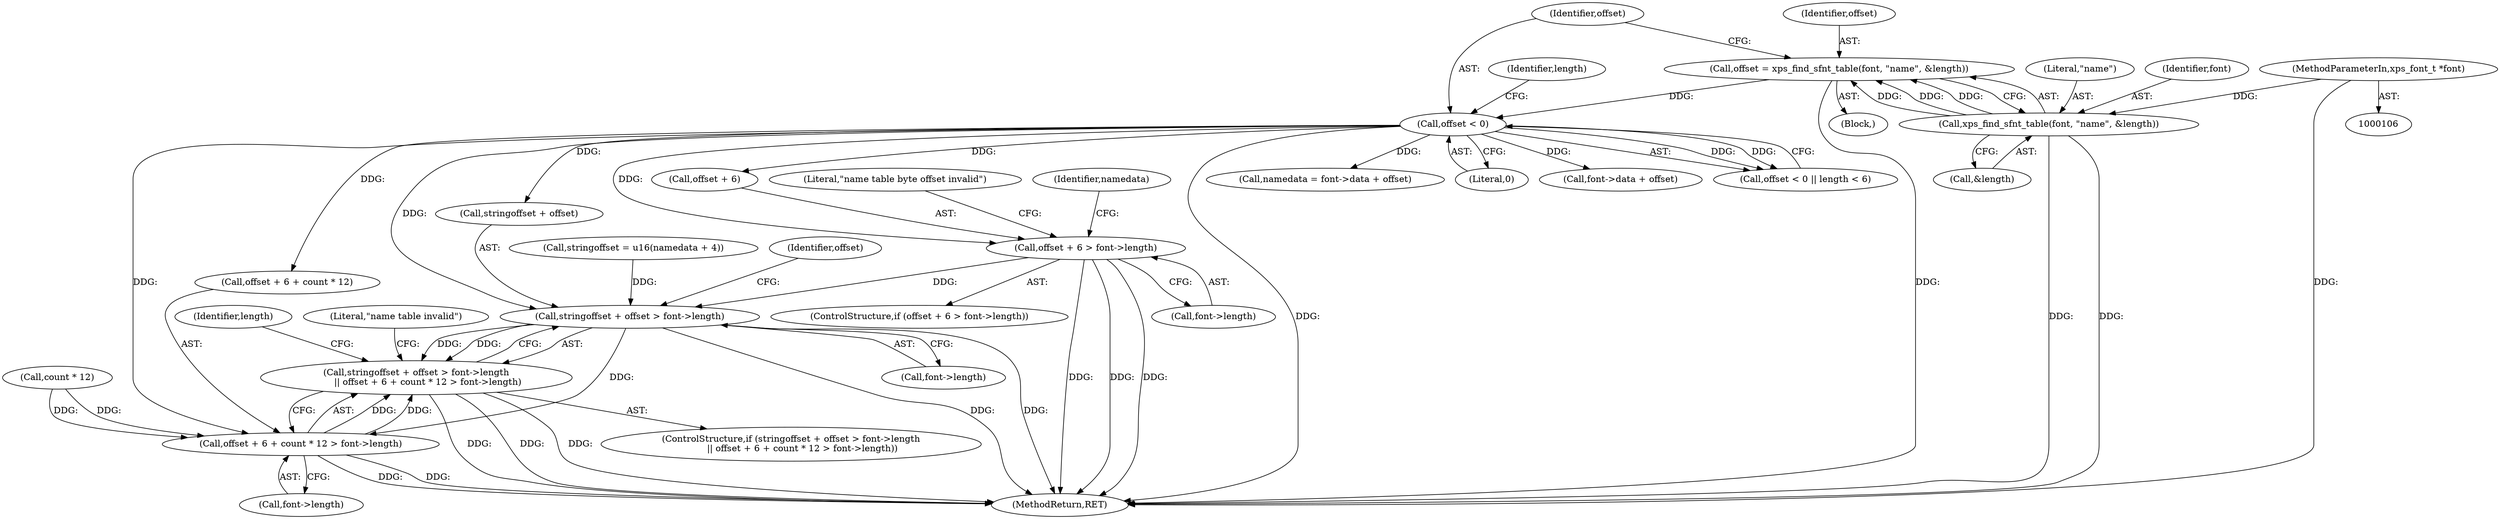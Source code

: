 digraph "0_ghostscript_3c2aebbedd37fab054e80f2e315de07d7e9b5bdb@pointer" {
"1000145" [label="(Call,offset + 6 > font->length)"];
"1000134" [label="(Call,offset < 0)"];
"1000125" [label="(Call,offset = xps_find_sfnt_table(font, \"name\", &length))"];
"1000127" [label="(Call,xps_find_sfnt_table(font, \"name\", &length))"];
"1000107" [label="(MethodParameterIn,xps_font_t *font)"];
"1000177" [label="(Call,stringoffset + offset > font->length)"];
"1000176" [label="(Call,stringoffset + offset > font->length\n        || offset + 6 + count * 12 > font->length)"];
"1000184" [label="(Call,offset + 6 + count * 12 > font->length)"];
"1000197" [label="(Literal,\"name table invalid\")"];
"1000125" [label="(Call,offset = xps_find_sfnt_table(font, \"name\", &length))"];
"1000138" [label="(Identifier,length)"];
"1000149" [label="(Call,font->length)"];
"1000201" [label="(Identifier,length)"];
"1000156" [label="(Call,namedata = font->data + offset)"];
"1000157" [label="(Identifier,namedata)"];
"1000177" [label="(Call,stringoffset + offset > font->length)"];
"1000176" [label="(Call,stringoffset + offset > font->length\n        || offset + 6 + count * 12 > font->length)"];
"1000146" [label="(Call,offset + 6)"];
"1000127" [label="(Call,xps_find_sfnt_table(font, \"name\", &length))"];
"1000144" [label="(ControlStructure,if (offset + 6 > font->length))"];
"1000136" [label="(Literal,0)"];
"1000145" [label="(Call,offset + 6 > font->length)"];
"1000158" [label="(Call,font->data + offset)"];
"1000189" [label="(Call,count * 12)"];
"1000154" [label="(Literal,\"name table byte offset invalid\")"];
"1000181" [label="(Call,font->length)"];
"1000129" [label="(Literal,\"name\")"];
"1000110" [label="(Block,)"];
"1000126" [label="(Identifier,offset)"];
"1000192" [label="(Call,font->length)"];
"1000184" [label="(Call,offset + 6 + count * 12 > font->length)"];
"1000178" [label="(Call,stringoffset + offset)"];
"1000185" [label="(Call,offset + 6 + count * 12)"];
"1000107" [label="(MethodParameterIn,xps_font_t *font)"];
"1000130" [label="(Call,&length)"];
"1000169" [label="(Call,stringoffset = u16(namedata + 4))"];
"1000134" [label="(Call,offset < 0)"];
"1000133" [label="(Call,offset < 0 || length < 6)"];
"1000128" [label="(Identifier,font)"];
"1000175" [label="(ControlStructure,if (stringoffset + offset > font->length\n        || offset + 6 + count * 12 > font->length))"];
"1000186" [label="(Identifier,offset)"];
"1000449" [label="(MethodReturn,RET)"];
"1000135" [label="(Identifier,offset)"];
"1000145" -> "1000144"  [label="AST: "];
"1000145" -> "1000149"  [label="CFG: "];
"1000146" -> "1000145"  [label="AST: "];
"1000149" -> "1000145"  [label="AST: "];
"1000154" -> "1000145"  [label="CFG: "];
"1000157" -> "1000145"  [label="CFG: "];
"1000145" -> "1000449"  [label="DDG: "];
"1000145" -> "1000449"  [label="DDG: "];
"1000145" -> "1000449"  [label="DDG: "];
"1000134" -> "1000145"  [label="DDG: "];
"1000145" -> "1000177"  [label="DDG: "];
"1000134" -> "1000133"  [label="AST: "];
"1000134" -> "1000136"  [label="CFG: "];
"1000135" -> "1000134"  [label="AST: "];
"1000136" -> "1000134"  [label="AST: "];
"1000138" -> "1000134"  [label="CFG: "];
"1000133" -> "1000134"  [label="CFG: "];
"1000134" -> "1000449"  [label="DDG: "];
"1000134" -> "1000133"  [label="DDG: "];
"1000134" -> "1000133"  [label="DDG: "];
"1000125" -> "1000134"  [label="DDG: "];
"1000134" -> "1000146"  [label="DDG: "];
"1000134" -> "1000156"  [label="DDG: "];
"1000134" -> "1000158"  [label="DDG: "];
"1000134" -> "1000177"  [label="DDG: "];
"1000134" -> "1000178"  [label="DDG: "];
"1000134" -> "1000184"  [label="DDG: "];
"1000134" -> "1000185"  [label="DDG: "];
"1000125" -> "1000110"  [label="AST: "];
"1000125" -> "1000127"  [label="CFG: "];
"1000126" -> "1000125"  [label="AST: "];
"1000127" -> "1000125"  [label="AST: "];
"1000135" -> "1000125"  [label="CFG: "];
"1000125" -> "1000449"  [label="DDG: "];
"1000127" -> "1000125"  [label="DDG: "];
"1000127" -> "1000125"  [label="DDG: "];
"1000127" -> "1000125"  [label="DDG: "];
"1000127" -> "1000130"  [label="CFG: "];
"1000128" -> "1000127"  [label="AST: "];
"1000129" -> "1000127"  [label="AST: "];
"1000130" -> "1000127"  [label="AST: "];
"1000127" -> "1000449"  [label="DDG: "];
"1000127" -> "1000449"  [label="DDG: "];
"1000107" -> "1000127"  [label="DDG: "];
"1000107" -> "1000106"  [label="AST: "];
"1000107" -> "1000449"  [label="DDG: "];
"1000177" -> "1000176"  [label="AST: "];
"1000177" -> "1000181"  [label="CFG: "];
"1000178" -> "1000177"  [label="AST: "];
"1000181" -> "1000177"  [label="AST: "];
"1000186" -> "1000177"  [label="CFG: "];
"1000176" -> "1000177"  [label="CFG: "];
"1000177" -> "1000449"  [label="DDG: "];
"1000177" -> "1000449"  [label="DDG: "];
"1000177" -> "1000176"  [label="DDG: "];
"1000177" -> "1000176"  [label="DDG: "];
"1000169" -> "1000177"  [label="DDG: "];
"1000177" -> "1000184"  [label="DDG: "];
"1000176" -> "1000175"  [label="AST: "];
"1000176" -> "1000184"  [label="CFG: "];
"1000184" -> "1000176"  [label="AST: "];
"1000197" -> "1000176"  [label="CFG: "];
"1000201" -> "1000176"  [label="CFG: "];
"1000176" -> "1000449"  [label="DDG: "];
"1000176" -> "1000449"  [label="DDG: "];
"1000176" -> "1000449"  [label="DDG: "];
"1000184" -> "1000176"  [label="DDG: "];
"1000184" -> "1000176"  [label="DDG: "];
"1000184" -> "1000192"  [label="CFG: "];
"1000185" -> "1000184"  [label="AST: "];
"1000192" -> "1000184"  [label="AST: "];
"1000184" -> "1000449"  [label="DDG: "];
"1000184" -> "1000449"  [label="DDG: "];
"1000189" -> "1000184"  [label="DDG: "];
"1000189" -> "1000184"  [label="DDG: "];
}
